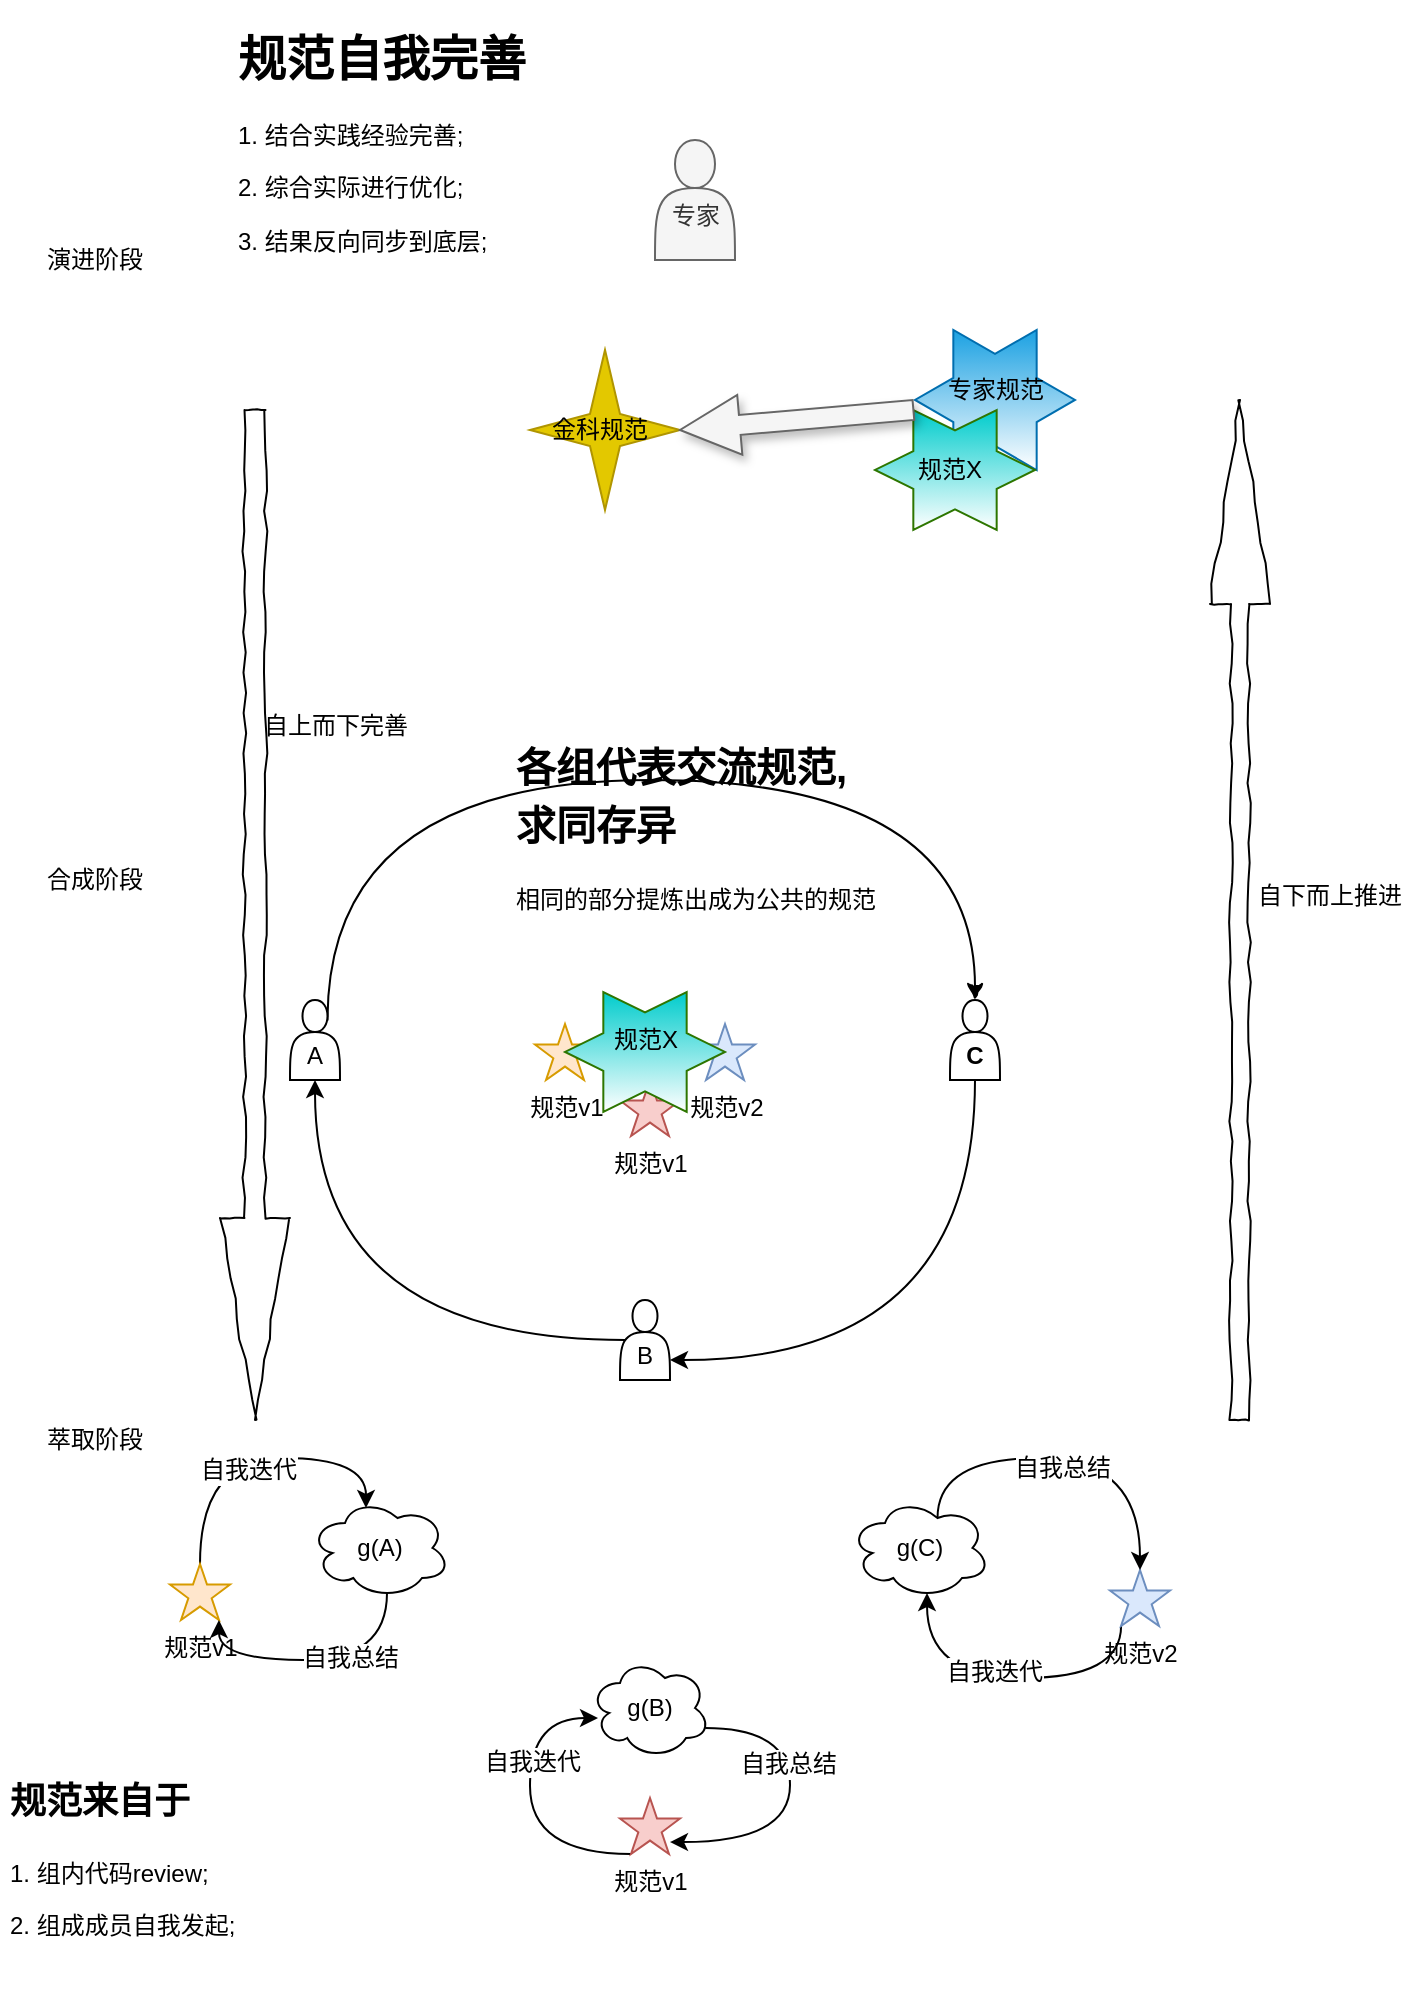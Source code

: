 <mxfile version="12.3.9" type="github" pages="1">
  <diagram id="O2djZ4lCdGnycN7Uimt3" name="第 1 页">
    <mxGraphModel dx="809" dy="1348" grid="1" gridSize="10" guides="1" tooltips="1" connect="1" arrows="1" fold="1" page="1" pageScale="1" pageWidth="1600" pageHeight="900" math="0" shadow="0">
      <root>
        <mxCell id="0"/>
        <mxCell id="1" parent="0"/>
        <mxCell id="TGcgY73z27qao994KosQ-40" value="" style="verticalLabelPosition=bottom;verticalAlign=top;html=1;shape=mxgraph.basic.6_point_star;fillColor=#1ba1e2;strokeColor=#006EAF;fontColor=#ffffff;gradientColor=#ffffff;" vertex="1" parent="1">
          <mxGeometry x="562.5" y="-165" width="80" height="70" as="geometry"/>
        </mxCell>
        <mxCell id="TGcgY73z27qao994KosQ-51" value="" style="verticalLabelPosition=bottom;verticalAlign=top;html=1;shape=mxgraph.basic.6_point_star;fillColor=#00CCCC;strokeColor=#2D7600;fontColor=#ffffff;gradientColor=#ffffff;" vertex="1" parent="1">
          <mxGeometry x="542.5" y="-125" width="80" height="60" as="geometry"/>
        </mxCell>
        <mxCell id="TGcgY73z27qao994KosQ-21" value="" style="group" vertex="1" connectable="0" parent="1">
          <mxGeometry x="190" y="399" width="500" height="270" as="geometry"/>
        </mxCell>
        <mxCell id="TGcgY73z27qao994KosQ-2" value="g(A)" style="ellipse;shape=cloud;whiteSpace=wrap;html=1;" vertex="1" parent="TGcgY73z27qao994KosQ-21">
          <mxGeometry x="70" y="20" width="70" height="50" as="geometry"/>
        </mxCell>
        <mxCell id="TGcgY73z27qao994KosQ-3" value="g(B)" style="ellipse;shape=cloud;whiteSpace=wrap;html=1;" vertex="1" parent="TGcgY73z27qao994KosQ-21">
          <mxGeometry x="210" y="100" width="60" height="50" as="geometry"/>
        </mxCell>
        <mxCell id="TGcgY73z27qao994KosQ-4" value="g(C)" style="ellipse;shape=cloud;whiteSpace=wrap;html=1;" vertex="1" parent="TGcgY73z27qao994KosQ-21">
          <mxGeometry x="340" y="20" width="70" height="50" as="geometry"/>
        </mxCell>
        <mxCell id="TGcgY73z27qao994KosQ-10" style="edgeStyle=orthogonalEdgeStyle;curved=1;rounded=0;orthogonalLoop=1;jettySize=auto;html=1;exitX=0.5;exitY=0;exitDx=0;exitDy=0;exitPerimeter=0;entryX=0.4;entryY=0.1;entryDx=0;entryDy=0;entryPerimeter=0;" edge="1" parent="TGcgY73z27qao994KosQ-21" source="TGcgY73z27qao994KosQ-6" target="TGcgY73z27qao994KosQ-2">
          <mxGeometry relative="1" as="geometry">
            <Array as="points">
              <mxPoint x="15"/>
              <mxPoint x="98"/>
            </Array>
          </mxGeometry>
        </mxCell>
        <mxCell id="TGcgY73z27qao994KosQ-12" value="自我迭代" style="text;html=1;align=center;verticalAlign=middle;resizable=0;points=[];;labelBackgroundColor=#ffffff;" vertex="1" connectable="0" parent="TGcgY73z27qao994KosQ-10">
          <mxGeometry x="-0.416" y="-24" relative="1" as="geometry">
            <mxPoint as="offset"/>
          </mxGeometry>
        </mxCell>
        <mxCell id="TGcgY73z27qao994KosQ-6" value="规范v1" style="verticalLabelPosition=bottom;verticalAlign=top;html=1;shape=mxgraph.basic.star;fillColor=#ffe6cc;strokeColor=#d79b00;" vertex="1" parent="TGcgY73z27qao994KosQ-21">
          <mxGeometry y="53" width="30" height="28" as="geometry"/>
        </mxCell>
        <mxCell id="TGcgY73z27qao994KosQ-9" style="edgeStyle=orthogonalEdgeStyle;rounded=0;orthogonalLoop=1;jettySize=auto;html=1;entryX=0.815;entryY=1;entryDx=0;entryDy=0;entryPerimeter=0;curved=1;exitX=0.55;exitY=0.95;exitDx=0;exitDy=0;exitPerimeter=0;" edge="1" parent="TGcgY73z27qao994KosQ-21" source="TGcgY73z27qao994KosQ-2" target="TGcgY73z27qao994KosQ-6">
          <mxGeometry relative="1" as="geometry">
            <Array as="points">
              <mxPoint x="109" y="101"/>
              <mxPoint x="24" y="101"/>
            </Array>
          </mxGeometry>
        </mxCell>
        <mxCell id="TGcgY73z27qao994KosQ-11" value="自我总结" style="text;html=1;align=center;verticalAlign=middle;resizable=0;points=[];;labelBackgroundColor=#ffffff;" vertex="1" connectable="0" parent="TGcgY73z27qao994KosQ-9">
          <mxGeometry x="-0.536" y="-19" relative="1" as="geometry">
            <mxPoint as="offset"/>
          </mxGeometry>
        </mxCell>
        <mxCell id="TGcgY73z27qao994KosQ-14" style="edgeStyle=orthogonalEdgeStyle;curved=1;rounded=0;orthogonalLoop=1;jettySize=auto;html=1;exitX=0.185;exitY=1;exitDx=0;exitDy=0;exitPerimeter=0;" edge="1" parent="TGcgY73z27qao994KosQ-21" source="TGcgY73z27qao994KosQ-7">
          <mxGeometry relative="1" as="geometry">
            <mxPoint x="214" y="130" as="targetPoint"/>
            <Array as="points">
              <mxPoint x="180" y="198"/>
              <mxPoint x="180" y="130"/>
            </Array>
          </mxGeometry>
        </mxCell>
        <mxCell id="TGcgY73z27qao994KosQ-16" value="自我迭代" style="text;html=1;align=center;verticalAlign=middle;resizable=0;points=[];;labelBackgroundColor=#ffffff;" vertex="1" connectable="0" parent="TGcgY73z27qao994KosQ-14">
          <mxGeometry x="0.268" y="-1" relative="1" as="geometry">
            <mxPoint as="offset"/>
          </mxGeometry>
        </mxCell>
        <mxCell id="TGcgY73z27qao994KosQ-7" value="规范v1" style="verticalLabelPosition=bottom;verticalAlign=top;html=1;shape=mxgraph.basic.star;fillColor=#f8cecc;strokeColor=#b85450;" vertex="1" parent="TGcgY73z27qao994KosQ-21">
          <mxGeometry x="225" y="170" width="30" height="28" as="geometry"/>
        </mxCell>
        <mxCell id="TGcgY73z27qao994KosQ-13" style="edgeStyle=orthogonalEdgeStyle;curved=1;rounded=0;orthogonalLoop=1;jettySize=auto;html=1;exitX=0.96;exitY=0.7;exitDx=0;exitDy=0;exitPerimeter=0;entryX=0.833;entryY=0.786;entryDx=0;entryDy=0;entryPerimeter=0;" edge="1" parent="TGcgY73z27qao994KosQ-21" source="TGcgY73z27qao994KosQ-3" target="TGcgY73z27qao994KosQ-7">
          <mxGeometry relative="1" as="geometry">
            <Array as="points">
              <mxPoint x="310" y="135"/>
              <mxPoint x="310" y="192"/>
            </Array>
          </mxGeometry>
        </mxCell>
        <mxCell id="TGcgY73z27qao994KosQ-15" value="自我总结" style="text;html=1;align=center;verticalAlign=middle;resizable=0;points=[];;labelBackgroundColor=#ffffff;" vertex="1" connectable="0" parent="TGcgY73z27qao994KosQ-13">
          <mxGeometry x="-0.484" y="-18" relative="1" as="geometry">
            <mxPoint as="offset"/>
          </mxGeometry>
        </mxCell>
        <mxCell id="TGcgY73z27qao994KosQ-18" style="edgeStyle=orthogonalEdgeStyle;curved=1;rounded=0;orthogonalLoop=1;jettySize=auto;html=1;exitX=0.185;exitY=1;exitDx=0;exitDy=0;exitPerimeter=0;entryX=0.55;entryY=0.95;entryDx=0;entryDy=0;entryPerimeter=0;" edge="1" parent="TGcgY73z27qao994KosQ-21" source="TGcgY73z27qao994KosQ-8" target="TGcgY73z27qao994KosQ-4">
          <mxGeometry relative="1" as="geometry">
            <Array as="points">
              <mxPoint x="476" y="110"/>
              <mxPoint x="379" y="110"/>
            </Array>
          </mxGeometry>
        </mxCell>
        <mxCell id="TGcgY73z27qao994KosQ-20" value="自我迭代" style="text;html=1;align=center;verticalAlign=middle;resizable=0;points=[];;labelBackgroundColor=#ffffff;" vertex="1" connectable="0" parent="TGcgY73z27qao994KosQ-18">
          <mxGeometry x="0.079" y="-3" relative="1" as="geometry">
            <mxPoint as="offset"/>
          </mxGeometry>
        </mxCell>
        <mxCell id="TGcgY73z27qao994KosQ-8" value="规范v2" style="verticalLabelPosition=bottom;verticalAlign=top;html=1;shape=mxgraph.basic.star;fillColor=#dae8fc;strokeColor=#6c8ebf;" vertex="1" parent="TGcgY73z27qao994KosQ-21">
          <mxGeometry x="470" y="56" width="30" height="28" as="geometry"/>
        </mxCell>
        <mxCell id="TGcgY73z27qao994KosQ-17" style="edgeStyle=orthogonalEdgeStyle;curved=1;rounded=0;orthogonalLoop=1;jettySize=auto;html=1;exitX=0.625;exitY=0.2;exitDx=0;exitDy=0;exitPerimeter=0;entryX=0.5;entryY=0;entryDx=0;entryDy=0;entryPerimeter=0;" edge="1" parent="TGcgY73z27qao994KosQ-21" source="TGcgY73z27qao994KosQ-4" target="TGcgY73z27qao994KosQ-8">
          <mxGeometry relative="1" as="geometry">
            <Array as="points">
              <mxPoint x="384"/>
              <mxPoint x="485"/>
            </Array>
          </mxGeometry>
        </mxCell>
        <mxCell id="TGcgY73z27qao994KosQ-19" value="自我总结" style="text;html=1;align=center;verticalAlign=middle;resizable=0;points=[];;labelBackgroundColor=#ffffff;" vertex="1" connectable="0" parent="TGcgY73z27qao994KosQ-17">
          <mxGeometry x="-0.016" y="-5" relative="1" as="geometry">
            <mxPoint as="offset"/>
          </mxGeometry>
        </mxCell>
        <mxCell id="TGcgY73z27qao994KosQ-60" value="&lt;h1&gt;&lt;font style=&quot;font-size: 18px&quot;&gt;规范来自于&lt;/font&gt;&lt;/h1&gt;&lt;p&gt;1. 组内代码review;&lt;/p&gt;&lt;p&gt;2. 组成成员自我发起;&lt;/p&gt;" style="text;html=1;strokeColor=none;fillColor=none;spacing=5;spacingTop=-20;whiteSpace=wrap;overflow=hidden;rounded=0;shadow=0;comic=1;" vertex="1" parent="TGcgY73z27qao994KosQ-21">
          <mxGeometry x="-85" y="150" width="190" height="120" as="geometry"/>
        </mxCell>
        <mxCell id="TGcgY73z27qao994KosQ-32" style="edgeStyle=orthogonalEdgeStyle;curved=1;rounded=0;orthogonalLoop=1;jettySize=auto;html=1;exitX=0.75;exitY=0.25;exitDx=0;exitDy=0;exitPerimeter=0;entryX=0.5;entryY=0;entryDx=0;entryDy=0;comic=1;" edge="1" parent="1" source="TGcgY73z27qao994KosQ-24" target="TGcgY73z27qao994KosQ-26">
          <mxGeometry relative="1" as="geometry">
            <Array as="points">
              <mxPoint x="269" y="60"/>
              <mxPoint x="593" y="60"/>
            </Array>
          </mxGeometry>
        </mxCell>
        <mxCell id="TGcgY73z27qao994KosQ-24" value="&lt;br&gt;A" style="shape=actor;whiteSpace=wrap;html=1;" vertex="1" parent="1">
          <mxGeometry x="250" y="170" width="25" height="40" as="geometry"/>
        </mxCell>
        <mxCell id="TGcgY73z27qao994KosQ-31" style="edgeStyle=orthogonalEdgeStyle;curved=1;rounded=0;orthogonalLoop=1;jettySize=auto;html=1;exitX=0.1;exitY=0.5;exitDx=0;exitDy=0;exitPerimeter=0;entryX=0.5;entryY=1;entryDx=0;entryDy=0;" edge="1" parent="1" source="TGcgY73z27qao994KosQ-25" target="TGcgY73z27qao994KosQ-24">
          <mxGeometry relative="1" as="geometry"/>
        </mxCell>
        <mxCell id="TGcgY73z27qao994KosQ-25" value="&lt;br&gt;B" style="shape=actor;whiteSpace=wrap;html=1;" vertex="1" parent="1">
          <mxGeometry x="415" y="320" width="25" height="40" as="geometry"/>
        </mxCell>
        <mxCell id="TGcgY73z27qao994KosQ-33" style="edgeStyle=orthogonalEdgeStyle;curved=1;rounded=0;orthogonalLoop=1;jettySize=auto;html=1;exitX=0.5;exitY=1;exitDx=0;exitDy=0;entryX=1;entryY=0.75;entryDx=0;entryDy=0;" edge="1" parent="1" source="TGcgY73z27qao994KosQ-26" target="TGcgY73z27qao994KosQ-25">
          <mxGeometry relative="1" as="geometry"/>
        </mxCell>
        <mxCell id="TGcgY73z27qao994KosQ-26" value="&lt;br&gt;C" style="shape=actor;whiteSpace=wrap;html=1;fontStyle=1" vertex="1" parent="1">
          <mxGeometry x="580" y="170" width="25" height="40" as="geometry"/>
        </mxCell>
        <mxCell id="TGcgY73z27qao994KosQ-27" value="规范v1" style="verticalLabelPosition=bottom;verticalAlign=top;html=1;shape=mxgraph.basic.star;fillColor=#ffe6cc;strokeColor=#d79b00;" vertex="1" parent="1">
          <mxGeometry x="372.5" y="182" width="30" height="28" as="geometry"/>
        </mxCell>
        <mxCell id="TGcgY73z27qao994KosQ-28" value="规范v1" style="verticalLabelPosition=bottom;verticalAlign=top;html=1;shape=mxgraph.basic.star;fillColor=#f8cecc;strokeColor=#b85450;" vertex="1" parent="1">
          <mxGeometry x="415" y="210" width="30" height="28" as="geometry"/>
        </mxCell>
        <mxCell id="TGcgY73z27qao994KosQ-29" value="规范v2" style="verticalLabelPosition=bottom;verticalAlign=top;html=1;shape=mxgraph.basic.star;fillColor=#dae8fc;strokeColor=#6c8ebf;" vertex="1" parent="1">
          <mxGeometry x="452.5" y="182" width="30" height="28" as="geometry"/>
        </mxCell>
        <mxCell id="TGcgY73z27qao994KosQ-36" value="合成阶段" style="text;html=1;strokeColor=none;fillColor=none;align=center;verticalAlign=middle;whiteSpace=wrap;rounded=0;" vertex="1" parent="1">
          <mxGeometry x="110" y="100" width="85" height="20" as="geometry"/>
        </mxCell>
        <mxCell id="TGcgY73z27qao994KosQ-39" value="&lt;br&gt;专家" style="shape=actor;whiteSpace=wrap;html=1;fillColor=#f5f5f5;strokeColor=#666666;fontColor=#333333;" vertex="1" parent="1">
          <mxGeometry x="432.5" y="-260" width="40" height="60" as="geometry"/>
        </mxCell>
        <mxCell id="TGcgY73z27qao994KosQ-37" value="萃取阶段" style="text;html=1;strokeColor=none;fillColor=none;align=center;verticalAlign=middle;whiteSpace=wrap;rounded=0;" vertex="1" parent="1">
          <mxGeometry x="115" y="390" width="75" as="geometry"/>
        </mxCell>
        <mxCell id="TGcgY73z27qao994KosQ-47" value="演进阶段" style="text;html=1;strokeColor=none;fillColor=none;align=center;verticalAlign=middle;whiteSpace=wrap;rounded=0;" vertex="1" parent="1">
          <mxGeometry x="110" y="-210" width="85" height="20" as="geometry"/>
        </mxCell>
        <mxCell id="TGcgY73z27qao994KosQ-49" value="" style="group" vertex="1" connectable="0" parent="1">
          <mxGeometry x="387.5" y="166" width="80" height="60" as="geometry"/>
        </mxCell>
        <mxCell id="TGcgY73z27qao994KosQ-34" value="" style="verticalLabelPosition=bottom;verticalAlign=top;html=1;shape=mxgraph.basic.6_point_star;fillColor=#00CCCC;strokeColor=#2D7600;fontColor=#ffffff;gradientColor=#ffffff;" vertex="1" parent="TGcgY73z27qao994KosQ-49">
          <mxGeometry width="80" height="60" as="geometry"/>
        </mxCell>
        <mxCell id="TGcgY73z27qao994KosQ-35" value="规范X" style="text;html=1;strokeColor=none;fillColor=none;align=center;verticalAlign=middle;whiteSpace=wrap;rounded=0;" vertex="1" parent="TGcgY73z27qao994KosQ-49">
          <mxGeometry x="20.5" y="14" width="40" height="20" as="geometry"/>
        </mxCell>
        <mxCell id="TGcgY73z27qao994KosQ-50" value="规范X" style="text;html=1;strokeColor=none;fillColor=none;align=center;verticalAlign=middle;whiteSpace=wrap;rounded=0;" vertex="1" parent="1">
          <mxGeometry x="560" y="-105" width="40" height="20" as="geometry"/>
        </mxCell>
        <mxCell id="TGcgY73z27qao994KosQ-52" value="" style="verticalLabelPosition=bottom;verticalAlign=top;html=1;shape=mxgraph.basic.4_point_star_2;dx=0.8;fillColor=#e3c800;strokeColor=#B09500;fontColor=#ffffff;" vertex="1" parent="1">
          <mxGeometry x="370" y="-155" width="75" height="80" as="geometry"/>
        </mxCell>
        <mxCell id="TGcgY73z27qao994KosQ-53" value="专家规范" style="text;html=1;strokeColor=none;fillColor=none;align=center;verticalAlign=middle;whiteSpace=wrap;rounded=0;" vertex="1" parent="1">
          <mxGeometry x="567.5" y="-145" width="70" height="20" as="geometry"/>
        </mxCell>
        <mxCell id="TGcgY73z27qao994KosQ-54" value="" style="shape=arrow;endArrow=classic;html=1;entryX=1;entryY=0.5;entryDx=0;entryDy=0;entryPerimeter=0;exitX=0.24;exitY=0;exitDx=0;exitDy=0;exitPerimeter=0;fillColor=#f5f5f5;strokeColor=#666666;shadow=1;" edge="1" parent="1" source="TGcgY73z27qao994KosQ-51" target="TGcgY73z27qao994KosQ-52">
          <mxGeometry width="50" height="50" relative="1" as="geometry">
            <mxPoint x="530" y="5" as="sourcePoint"/>
            <mxPoint x="580" y="-45" as="targetPoint"/>
          </mxGeometry>
        </mxCell>
        <mxCell id="TGcgY73z27qao994KosQ-55" value="金科规范" style="text;html=1;strokeColor=none;fillColor=none;align=center;verticalAlign=middle;whiteSpace=wrap;rounded=0;" vertex="1" parent="1">
          <mxGeometry x="380" y="-125" width="50" height="20" as="geometry"/>
        </mxCell>
        <mxCell id="TGcgY73z27qao994KosQ-56" value="" style="shape=singleArrow;direction=south;whiteSpace=wrap;html=1;fillColor=none;gradientColor=#ffffff;comic=1;" vertex="1" parent="1">
          <mxGeometry x="215" y="-125" width="35" height="505" as="geometry"/>
        </mxCell>
        <mxCell id="TGcgY73z27qao994KosQ-57" value="" style="shape=singleArrow;direction=north;whiteSpace=wrap;html=1;fillColor=none;gradientColor=#ffffff;shadow=0;comic=1;" vertex="1" parent="1">
          <mxGeometry x="710" y="-130" width="30" height="510" as="geometry"/>
        </mxCell>
        <mxCell id="TGcgY73z27qao994KosQ-58" value="自下而上推进" style="text;html=1;strokeColor=none;fillColor=none;align=center;verticalAlign=middle;whiteSpace=wrap;rounded=0;" vertex="1" parent="1">
          <mxGeometry x="730" y="105" width="80" height="25" as="geometry"/>
        </mxCell>
        <mxCell id="TGcgY73z27qao994KosQ-59" value="自上而下完善" style="text;html=1;strokeColor=none;fillColor=none;align=center;verticalAlign=middle;whiteSpace=wrap;rounded=0;" vertex="1" parent="1">
          <mxGeometry x="232.5" y="20" width="80" height="25" as="geometry"/>
        </mxCell>
        <mxCell id="TGcgY73z27qao994KosQ-62" value="&lt;h1&gt;&lt;font style=&quot;font-size: 20px&quot;&gt;各组代表交流规范,求同存异&lt;/font&gt;&lt;/h1&gt;&lt;div&gt;相同的部分提炼出成为公共的规范&lt;/div&gt;" style="text;html=1;strokeColor=none;fillColor=none;spacing=5;spacingTop=-20;whiteSpace=wrap;overflow=hidden;rounded=0;shadow=0;comic=1;" vertex="1" parent="1">
          <mxGeometry x="358" y="33" width="190" height="120" as="geometry"/>
        </mxCell>
        <mxCell id="TGcgY73z27qao994KosQ-63" value="&lt;h1&gt;规范自我完善&lt;/h1&gt;&lt;p&gt;1. 结合实践经验完善;&lt;/p&gt;&lt;p&gt;2. 综合实际进行优化;&lt;/p&gt;&lt;p&gt;3. 结果反向同步到底层;&lt;/p&gt;" style="text;html=1;strokeColor=none;fillColor=none;spacing=5;spacingTop=-20;whiteSpace=wrap;overflow=hidden;rounded=0;shadow=0;comic=1;" vertex="1" parent="1">
          <mxGeometry x="219" y="-320" width="190" height="120" as="geometry"/>
        </mxCell>
      </root>
    </mxGraphModel>
  </diagram>
</mxfile>
